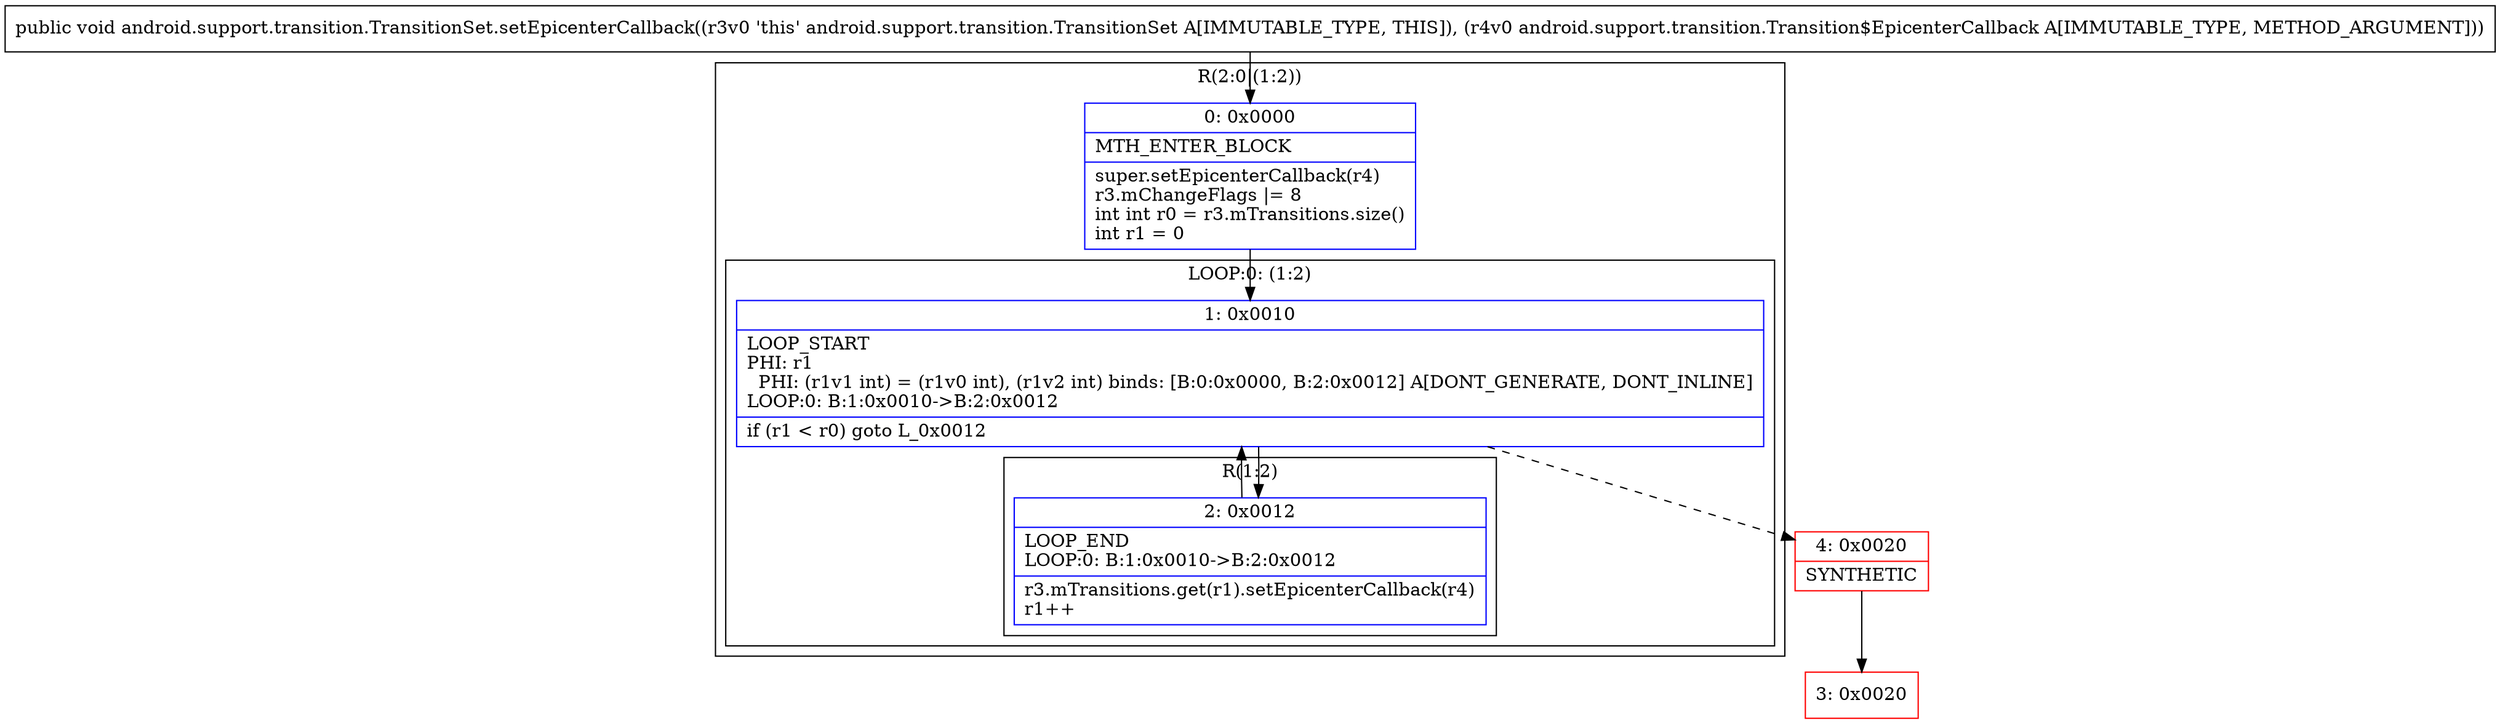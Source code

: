 digraph "CFG forandroid.support.transition.TransitionSet.setEpicenterCallback(Landroid\/support\/transition\/Transition$EpicenterCallback;)V" {
subgraph cluster_Region_996215554 {
label = "R(2:0|(1:2))";
node [shape=record,color=blue];
Node_0 [shape=record,label="{0\:\ 0x0000|MTH_ENTER_BLOCK\l|super.setEpicenterCallback(r4)\lr3.mChangeFlags \|= 8\lint int r0 = r3.mTransitions.size()\lint r1 = 0\l}"];
subgraph cluster_LoopRegion_253578926 {
label = "LOOP:0: (1:2)";
node [shape=record,color=blue];
Node_1 [shape=record,label="{1\:\ 0x0010|LOOP_START\lPHI: r1 \l  PHI: (r1v1 int) = (r1v0 int), (r1v2 int) binds: [B:0:0x0000, B:2:0x0012] A[DONT_GENERATE, DONT_INLINE]\lLOOP:0: B:1:0x0010\-\>B:2:0x0012\l|if (r1 \< r0) goto L_0x0012\l}"];
subgraph cluster_Region_307565886 {
label = "R(1:2)";
node [shape=record,color=blue];
Node_2 [shape=record,label="{2\:\ 0x0012|LOOP_END\lLOOP:0: B:1:0x0010\-\>B:2:0x0012\l|r3.mTransitions.get(r1).setEpicenterCallback(r4)\lr1++\l}"];
}
}
}
Node_3 [shape=record,color=red,label="{3\:\ 0x0020}"];
Node_4 [shape=record,color=red,label="{4\:\ 0x0020|SYNTHETIC\l}"];
MethodNode[shape=record,label="{public void android.support.transition.TransitionSet.setEpicenterCallback((r3v0 'this' android.support.transition.TransitionSet A[IMMUTABLE_TYPE, THIS]), (r4v0 android.support.transition.Transition$EpicenterCallback A[IMMUTABLE_TYPE, METHOD_ARGUMENT])) }"];
MethodNode -> Node_0;
Node_0 -> Node_1;
Node_1 -> Node_2;
Node_1 -> Node_4[style=dashed];
Node_2 -> Node_1;
Node_4 -> Node_3;
}

